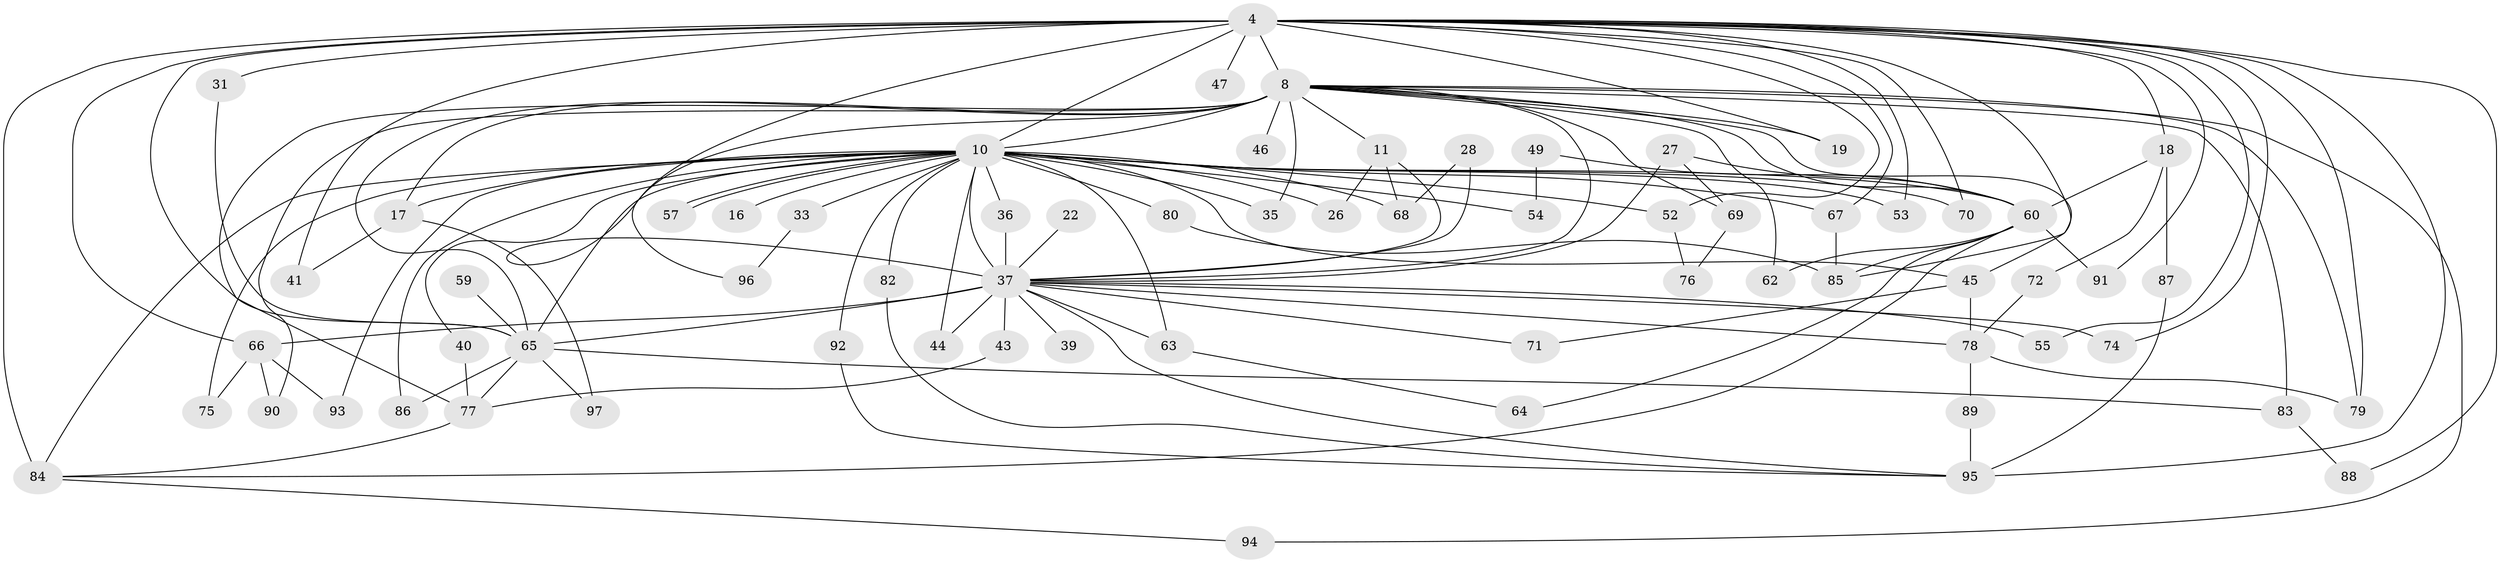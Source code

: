 // original degree distribution, {20: 0.020618556701030927, 15: 0.010309278350515464, 19: 0.020618556701030927, 22: 0.010309278350515464, 13: 0.010309278350515464, 17: 0.010309278350515464, 28: 0.010309278350515464, 25: 0.010309278350515464, 4: 0.13402061855670103, 3: 0.17525773195876287, 11: 0.010309278350515464, 5: 0.030927835051546393, 2: 0.5360824742268041, 7: 0.010309278350515464}
// Generated by graph-tools (version 1.1) at 2025/47/03/04/25 21:47:37]
// undirected, 67 vertices, 130 edges
graph export_dot {
graph [start="1"]
  node [color=gray90,style=filled];
  4 [super="+1"];
  8 [super="+3"];
  10 [super="+7"];
  11;
  16 [super="+12"];
  17;
  18;
  19;
  22;
  26;
  27;
  28;
  31;
  33;
  35;
  36;
  37 [super="+29+9"];
  39;
  40;
  41;
  43;
  44;
  45;
  46;
  47;
  49;
  52 [super="+21"];
  53;
  54;
  55;
  57;
  59;
  60 [super="+23+25"];
  62;
  63;
  64;
  65 [super="+51+5"];
  66;
  67 [super="+58"];
  68 [super="+24"];
  69 [super="+56"];
  70;
  71;
  72;
  74;
  75;
  76;
  77 [super="+50+32"];
  78 [super="+61"];
  79 [super="+38"];
  80;
  82;
  83 [super="+48"];
  84 [super="+14+81"];
  85 [super="+42"];
  86;
  87;
  88;
  89;
  90;
  91;
  92;
  93;
  94;
  95 [super="+73"];
  96;
  97;
  4 -- 8 [weight=4];
  4 -- 10 [weight=4];
  4 -- 18;
  4 -- 31;
  4 -- 47 [weight=2];
  4 -- 53;
  4 -- 55;
  4 -- 91;
  4 -- 95 [weight=2];
  4 -- 66;
  4 -- 70;
  4 -- 74;
  4 -- 19;
  4 -- 88;
  4 -- 41;
  4 -- 52 [weight=2];
  4 -- 84 [weight=2];
  4 -- 67 [weight=2];
  4 -- 79;
  4 -- 85;
  4 -- 65 [weight=5];
  4 -- 37 [weight=4];
  8 -- 10 [weight=4];
  8 -- 17;
  8 -- 35;
  8 -- 46 [weight=2];
  8 -- 69 [weight=2];
  8 -- 90;
  8 -- 11;
  8 -- 19;
  8 -- 94;
  8 -- 96;
  8 -- 45;
  8 -- 62;
  8 -- 83 [weight=2];
  8 -- 60 [weight=2];
  8 -- 79;
  8 -- 77;
  8 -- 65 [weight=5];
  8 -- 37 [weight=4];
  10 -- 26;
  10 -- 33 [weight=2];
  10 -- 40;
  10 -- 45;
  10 -- 53;
  10 -- 57;
  10 -- 57;
  10 -- 60 [weight=3];
  10 -- 68 [weight=2];
  10 -- 70;
  10 -- 82;
  10 -- 86;
  10 -- 67 [weight=2];
  10 -- 75;
  10 -- 16 [weight=2];
  10 -- 17;
  10 -- 80;
  10 -- 84 [weight=2];
  10 -- 92;
  10 -- 93;
  10 -- 35;
  10 -- 36;
  10 -- 44;
  10 -- 52;
  10 -- 54;
  10 -- 63;
  10 -- 37 [weight=5];
  10 -- 65 [weight=4];
  11 -- 26;
  11 -- 68;
  11 -- 37;
  17 -- 41;
  17 -- 97;
  18 -- 72;
  18 -- 87;
  18 -- 60;
  22 -- 37 [weight=2];
  27 -- 69;
  27 -- 60;
  27 -- 37;
  28 -- 68;
  28 -- 37;
  31 -- 65;
  33 -- 96;
  36 -- 37;
  37 -- 95;
  37 -- 65 [weight=5];
  37 -- 66;
  37 -- 71;
  37 -- 74;
  37 -- 78 [weight=2];
  37 -- 39 [weight=2];
  37 -- 43 [weight=2];
  37 -- 44;
  37 -- 55;
  37 -- 63;
  40 -- 77;
  43 -- 77;
  45 -- 71;
  45 -- 78;
  49 -- 54;
  49 -- 60;
  52 -- 76;
  59 -- 65 [weight=2];
  60 -- 91;
  60 -- 62;
  60 -- 84;
  60 -- 64;
  60 -- 85 [weight=2];
  63 -- 64;
  65 -- 97;
  65 -- 77;
  65 -- 83 [weight=2];
  65 -- 86;
  66 -- 75;
  66 -- 90;
  66 -- 93;
  67 -- 85;
  69 -- 76;
  72 -- 78;
  77 -- 84;
  78 -- 79;
  78 -- 89;
  80 -- 85;
  82 -- 95;
  83 -- 88;
  84 -- 94;
  87 -- 95;
  89 -- 95;
  92 -- 95;
}

